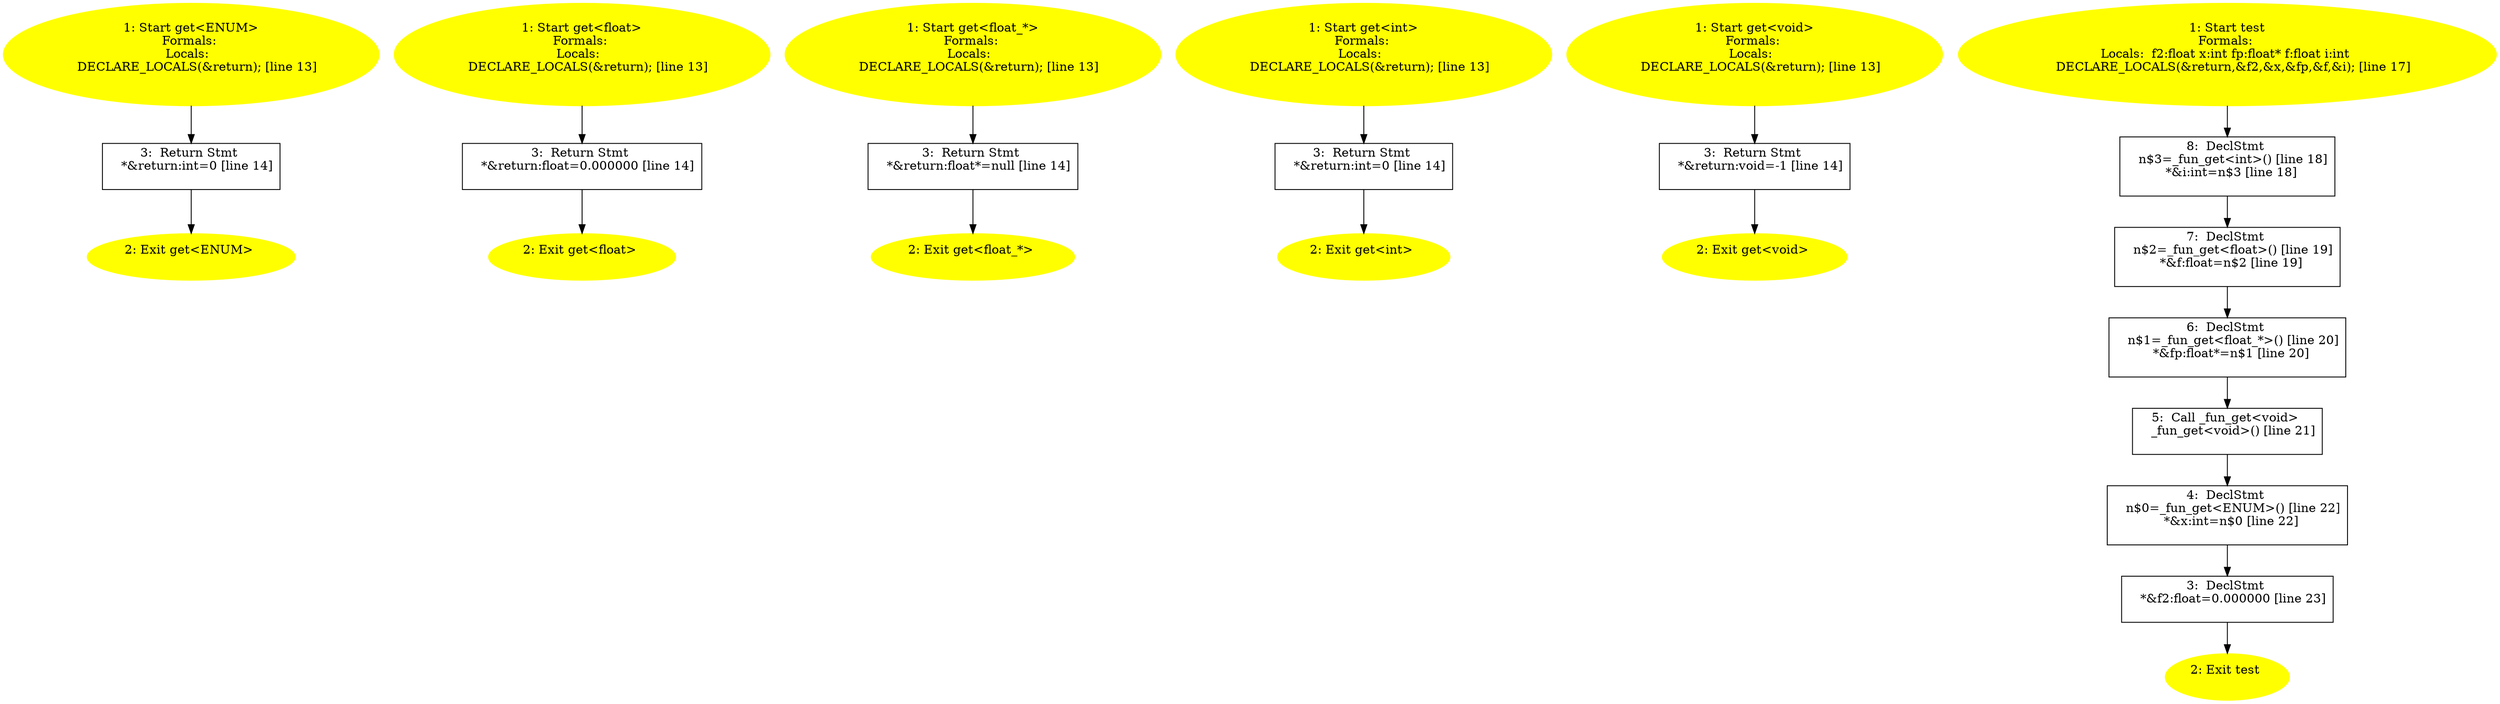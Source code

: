 /* @generated */
digraph iCFG {
"get<ENUM>{d41d8cd98f00b204e9800998ecf8427e_Z3getI4ENUMET_v}.4ed5a54b122c5ff8357f5fcc4523040d_1" [label="1: Start get<ENUM>\nFormals: \nLocals:  \n   DECLARE_LOCALS(&return); [line 13]\n " color=yellow style=filled]
	

	 "get<ENUM>{d41d8cd98f00b204e9800998ecf8427e_Z3getI4ENUMET_v}.4ed5a54b122c5ff8357f5fcc4523040d_1" -> "get<ENUM>{d41d8cd98f00b204e9800998ecf8427e_Z3getI4ENUMET_v}.4ed5a54b122c5ff8357f5fcc4523040d_3" ;
"get<ENUM>{d41d8cd98f00b204e9800998ecf8427e_Z3getI4ENUMET_v}.4ed5a54b122c5ff8357f5fcc4523040d_2" [label="2: Exit get<ENUM> \n  " color=yellow style=filled]
	

"get<ENUM>{d41d8cd98f00b204e9800998ecf8427e_Z3getI4ENUMET_v}.4ed5a54b122c5ff8357f5fcc4523040d_3" [label="3:  Return Stmt \n   *&return:int=0 [line 14]\n " shape="box"]
	

	 "get<ENUM>{d41d8cd98f00b204e9800998ecf8427e_Z3getI4ENUMET_v}.4ed5a54b122c5ff8357f5fcc4523040d_3" -> "get<ENUM>{d41d8cd98f00b204e9800998ecf8427e_Z3getI4ENUMET_v}.4ed5a54b122c5ff8357f5fcc4523040d_2" ;
"get<float>{d41d8cd98f00b204e9800998ecf8427e_Z3getIfET_v}.bb4f7b931a0a779909d493eabb9016e3_1" [label="1: Start get<float>\nFormals: \nLocals:  \n   DECLARE_LOCALS(&return); [line 13]\n " color=yellow style=filled]
	

	 "get<float>{d41d8cd98f00b204e9800998ecf8427e_Z3getIfET_v}.bb4f7b931a0a779909d493eabb9016e3_1" -> "get<float>{d41d8cd98f00b204e9800998ecf8427e_Z3getIfET_v}.bb4f7b931a0a779909d493eabb9016e3_3" ;
"get<float>{d41d8cd98f00b204e9800998ecf8427e_Z3getIfET_v}.bb4f7b931a0a779909d493eabb9016e3_2" [label="2: Exit get<float> \n  " color=yellow style=filled]
	

"get<float>{d41d8cd98f00b204e9800998ecf8427e_Z3getIfET_v}.bb4f7b931a0a779909d493eabb9016e3_3" [label="3:  Return Stmt \n   *&return:float=0.000000 [line 14]\n " shape="box"]
	

	 "get<float>{d41d8cd98f00b204e9800998ecf8427e_Z3getIfET_v}.bb4f7b931a0a779909d493eabb9016e3_3" -> "get<float>{d41d8cd98f00b204e9800998ecf8427e_Z3getIfET_v}.bb4f7b931a0a779909d493eabb9016e3_2" ;
"get<float_*>{d41d8cd98f00b204e9800998ecf8427e_Z3getIPfET_v}.a606f40b6a080a657eabc77950cf13fc_1" [label="1: Start get<float_*>\nFormals: \nLocals:  \n   DECLARE_LOCALS(&return); [line 13]\n " color=yellow style=filled]
	

	 "get<float_*>{d41d8cd98f00b204e9800998ecf8427e_Z3getIPfET_v}.a606f40b6a080a657eabc77950cf13fc_1" -> "get<float_*>{d41d8cd98f00b204e9800998ecf8427e_Z3getIPfET_v}.a606f40b6a080a657eabc77950cf13fc_3" ;
"get<float_*>{d41d8cd98f00b204e9800998ecf8427e_Z3getIPfET_v}.a606f40b6a080a657eabc77950cf13fc_2" [label="2: Exit get<float_*> \n  " color=yellow style=filled]
	

"get<float_*>{d41d8cd98f00b204e9800998ecf8427e_Z3getIPfET_v}.a606f40b6a080a657eabc77950cf13fc_3" [label="3:  Return Stmt \n   *&return:float*=null [line 14]\n " shape="box"]
	

	 "get<float_*>{d41d8cd98f00b204e9800998ecf8427e_Z3getIPfET_v}.a606f40b6a080a657eabc77950cf13fc_3" -> "get<float_*>{d41d8cd98f00b204e9800998ecf8427e_Z3getIPfET_v}.a606f40b6a080a657eabc77950cf13fc_2" ;
"get<int>{d41d8cd98f00b204e9800998ecf8427e_Z3getIiET_v}.eacb77546e8cfdbecb90f4f20bd66823_1" [label="1: Start get<int>\nFormals: \nLocals:  \n   DECLARE_LOCALS(&return); [line 13]\n " color=yellow style=filled]
	

	 "get<int>{d41d8cd98f00b204e9800998ecf8427e_Z3getIiET_v}.eacb77546e8cfdbecb90f4f20bd66823_1" -> "get<int>{d41d8cd98f00b204e9800998ecf8427e_Z3getIiET_v}.eacb77546e8cfdbecb90f4f20bd66823_3" ;
"get<int>{d41d8cd98f00b204e9800998ecf8427e_Z3getIiET_v}.eacb77546e8cfdbecb90f4f20bd66823_2" [label="2: Exit get<int> \n  " color=yellow style=filled]
	

"get<int>{d41d8cd98f00b204e9800998ecf8427e_Z3getIiET_v}.eacb77546e8cfdbecb90f4f20bd66823_3" [label="3:  Return Stmt \n   *&return:int=0 [line 14]\n " shape="box"]
	

	 "get<int>{d41d8cd98f00b204e9800998ecf8427e_Z3getIiET_v}.eacb77546e8cfdbecb90f4f20bd66823_3" -> "get<int>{d41d8cd98f00b204e9800998ecf8427e_Z3getIiET_v}.eacb77546e8cfdbecb90f4f20bd66823_2" ;
"get<void>{d41d8cd98f00b204e9800998ecf8427e_Z3getIvET_v}.b0acbd5394d155b066384a6997a01a3b_1" [label="1: Start get<void>\nFormals: \nLocals:  \n   DECLARE_LOCALS(&return); [line 13]\n " color=yellow style=filled]
	

	 "get<void>{d41d8cd98f00b204e9800998ecf8427e_Z3getIvET_v}.b0acbd5394d155b066384a6997a01a3b_1" -> "get<void>{d41d8cd98f00b204e9800998ecf8427e_Z3getIvET_v}.b0acbd5394d155b066384a6997a01a3b_3" ;
"get<void>{d41d8cd98f00b204e9800998ecf8427e_Z3getIvET_v}.b0acbd5394d155b066384a6997a01a3b_2" [label="2: Exit get<void> \n  " color=yellow style=filled]
	

"get<void>{d41d8cd98f00b204e9800998ecf8427e_Z3getIvET_v}.b0acbd5394d155b066384a6997a01a3b_3" [label="3:  Return Stmt \n   *&return:void=-1 [line 14]\n " shape="box"]
	

	 "get<void>{d41d8cd98f00b204e9800998ecf8427e_Z3getIvET_v}.b0acbd5394d155b066384a6997a01a3b_3" -> "get<void>{d41d8cd98f00b204e9800998ecf8427e_Z3getIvET_v}.b0acbd5394d155b066384a6997a01a3b_2" ;
"test{d41d8cd98f00b204e9800998ecf8427e_Z4testv}.8c08101fe48ee96867ff8578442d10bc_1" [label="1: Start test\nFormals: \nLocals:  f2:float x:int fp:float* f:float i:int \n   DECLARE_LOCALS(&return,&f2,&x,&fp,&f,&i); [line 17]\n " color=yellow style=filled]
	

	 "test{d41d8cd98f00b204e9800998ecf8427e_Z4testv}.8c08101fe48ee96867ff8578442d10bc_1" -> "test{d41d8cd98f00b204e9800998ecf8427e_Z4testv}.8c08101fe48ee96867ff8578442d10bc_8" ;
"test{d41d8cd98f00b204e9800998ecf8427e_Z4testv}.8c08101fe48ee96867ff8578442d10bc_2" [label="2: Exit test \n  " color=yellow style=filled]
	

"test{d41d8cd98f00b204e9800998ecf8427e_Z4testv}.8c08101fe48ee96867ff8578442d10bc_3" [label="3:  DeclStmt \n   *&f2:float=0.000000 [line 23]\n " shape="box"]
	

	 "test{d41d8cd98f00b204e9800998ecf8427e_Z4testv}.8c08101fe48ee96867ff8578442d10bc_3" -> "test{d41d8cd98f00b204e9800998ecf8427e_Z4testv}.8c08101fe48ee96867ff8578442d10bc_2" ;
"test{d41d8cd98f00b204e9800998ecf8427e_Z4testv}.8c08101fe48ee96867ff8578442d10bc_4" [label="4:  DeclStmt \n   n$0=_fun_get<ENUM>() [line 22]\n  *&x:int=n$0 [line 22]\n " shape="box"]
	

	 "test{d41d8cd98f00b204e9800998ecf8427e_Z4testv}.8c08101fe48ee96867ff8578442d10bc_4" -> "test{d41d8cd98f00b204e9800998ecf8427e_Z4testv}.8c08101fe48ee96867ff8578442d10bc_3" ;
"test{d41d8cd98f00b204e9800998ecf8427e_Z4testv}.8c08101fe48ee96867ff8578442d10bc_5" [label="5:  Call _fun_get<void> \n   _fun_get<void>() [line 21]\n " shape="box"]
	

	 "test{d41d8cd98f00b204e9800998ecf8427e_Z4testv}.8c08101fe48ee96867ff8578442d10bc_5" -> "test{d41d8cd98f00b204e9800998ecf8427e_Z4testv}.8c08101fe48ee96867ff8578442d10bc_4" ;
"test{d41d8cd98f00b204e9800998ecf8427e_Z4testv}.8c08101fe48ee96867ff8578442d10bc_6" [label="6:  DeclStmt \n   n$1=_fun_get<float_*>() [line 20]\n  *&fp:float*=n$1 [line 20]\n " shape="box"]
	

	 "test{d41d8cd98f00b204e9800998ecf8427e_Z4testv}.8c08101fe48ee96867ff8578442d10bc_6" -> "test{d41d8cd98f00b204e9800998ecf8427e_Z4testv}.8c08101fe48ee96867ff8578442d10bc_5" ;
"test{d41d8cd98f00b204e9800998ecf8427e_Z4testv}.8c08101fe48ee96867ff8578442d10bc_7" [label="7:  DeclStmt \n   n$2=_fun_get<float>() [line 19]\n  *&f:float=n$2 [line 19]\n " shape="box"]
	

	 "test{d41d8cd98f00b204e9800998ecf8427e_Z4testv}.8c08101fe48ee96867ff8578442d10bc_7" -> "test{d41d8cd98f00b204e9800998ecf8427e_Z4testv}.8c08101fe48ee96867ff8578442d10bc_6" ;
"test{d41d8cd98f00b204e9800998ecf8427e_Z4testv}.8c08101fe48ee96867ff8578442d10bc_8" [label="8:  DeclStmt \n   n$3=_fun_get<int>() [line 18]\n  *&i:int=n$3 [line 18]\n " shape="box"]
	

	 "test{d41d8cd98f00b204e9800998ecf8427e_Z4testv}.8c08101fe48ee96867ff8578442d10bc_8" -> "test{d41d8cd98f00b204e9800998ecf8427e_Z4testv}.8c08101fe48ee96867ff8578442d10bc_7" ;
}
